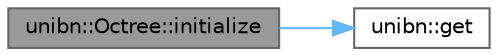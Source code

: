 digraph "unibn::Octree::initialize"
{
 // LATEX_PDF_SIZE
  bgcolor="transparent";
  edge [fontname=Helvetica,fontsize=10,labelfontname=Helvetica,labelfontsize=10];
  node [fontname=Helvetica,fontsize=10,shape=box,height=0.2,width=0.4];
  rankdir="LR";
  Node1 [id="Node000001",label="unibn::Octree::initialize",height=0.2,width=0.4,color="gray40", fillcolor="grey60", style="filled", fontcolor="black",tooltip="initialize octree only from pts that are inside indexes."];
  Node1 -> Node2 [id="edge1_Node000001_Node000002",color="steelblue1",style="solid",tooltip=" "];
  Node2 [id="Node000002",label="unibn::get",height=0.2,width=0.4,color="grey40", fillcolor="white", style="filled",URL="$de/d00/namespaceunibn.html#a25ab80a36b4045a4165a234d7fe9db00",tooltip=" "];
}
